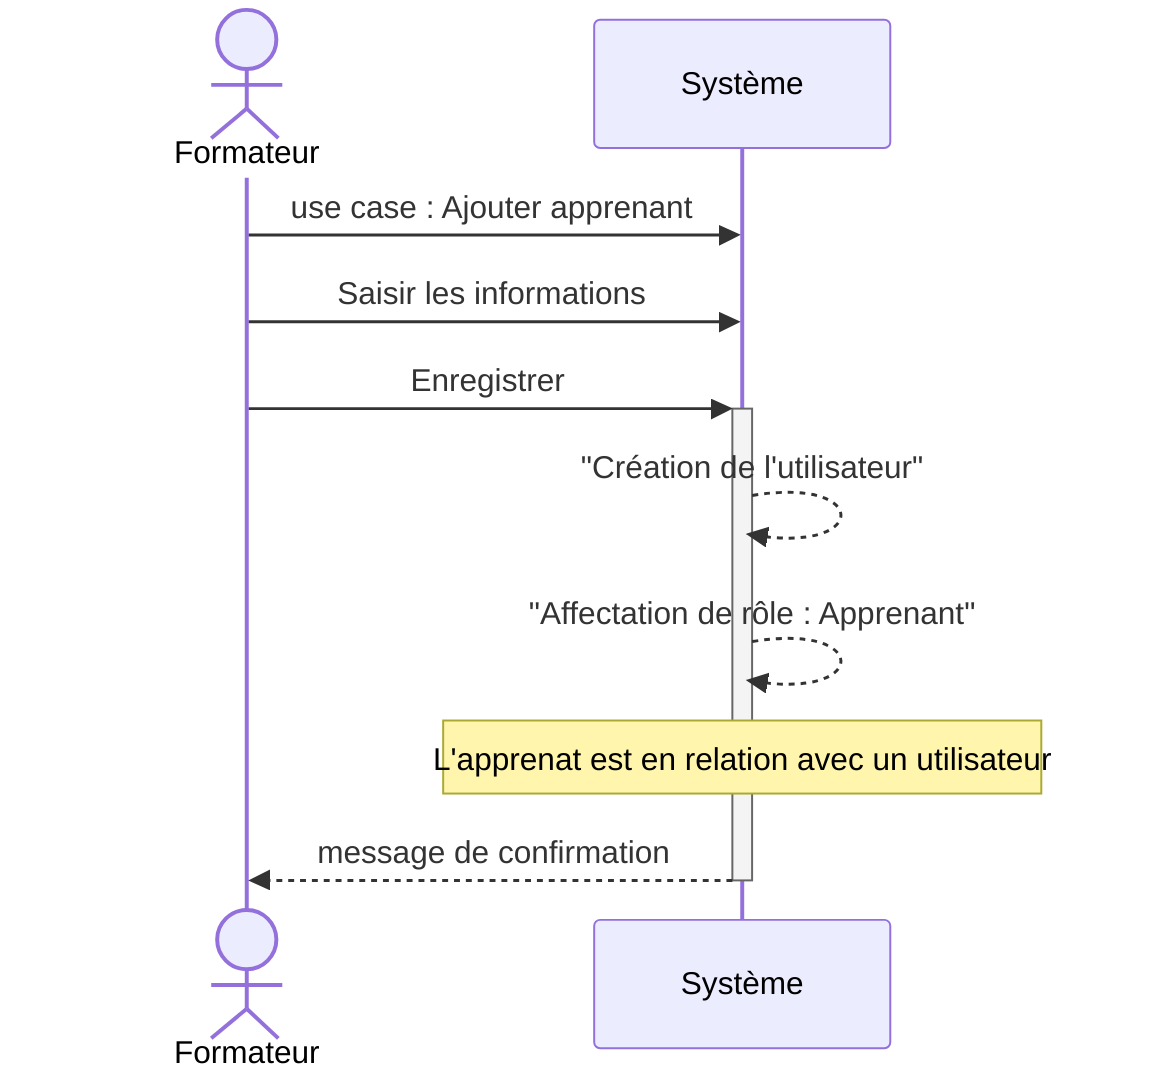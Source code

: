 sequenceDiagram
actor Formateur

Formateur->>Système: use case : Ajouter apprenant
Formateur->>Système: Saisir les informations
Formateur->>+Système: Enregistrer
Système -->>Système: "Création de l'utilisateur"
Système -->>Système: "Affectation de rôle : Apprenant"
note over Système : L'apprenat est en relation avec un utilisateur
Système-->>-Formateur: message de confirmation